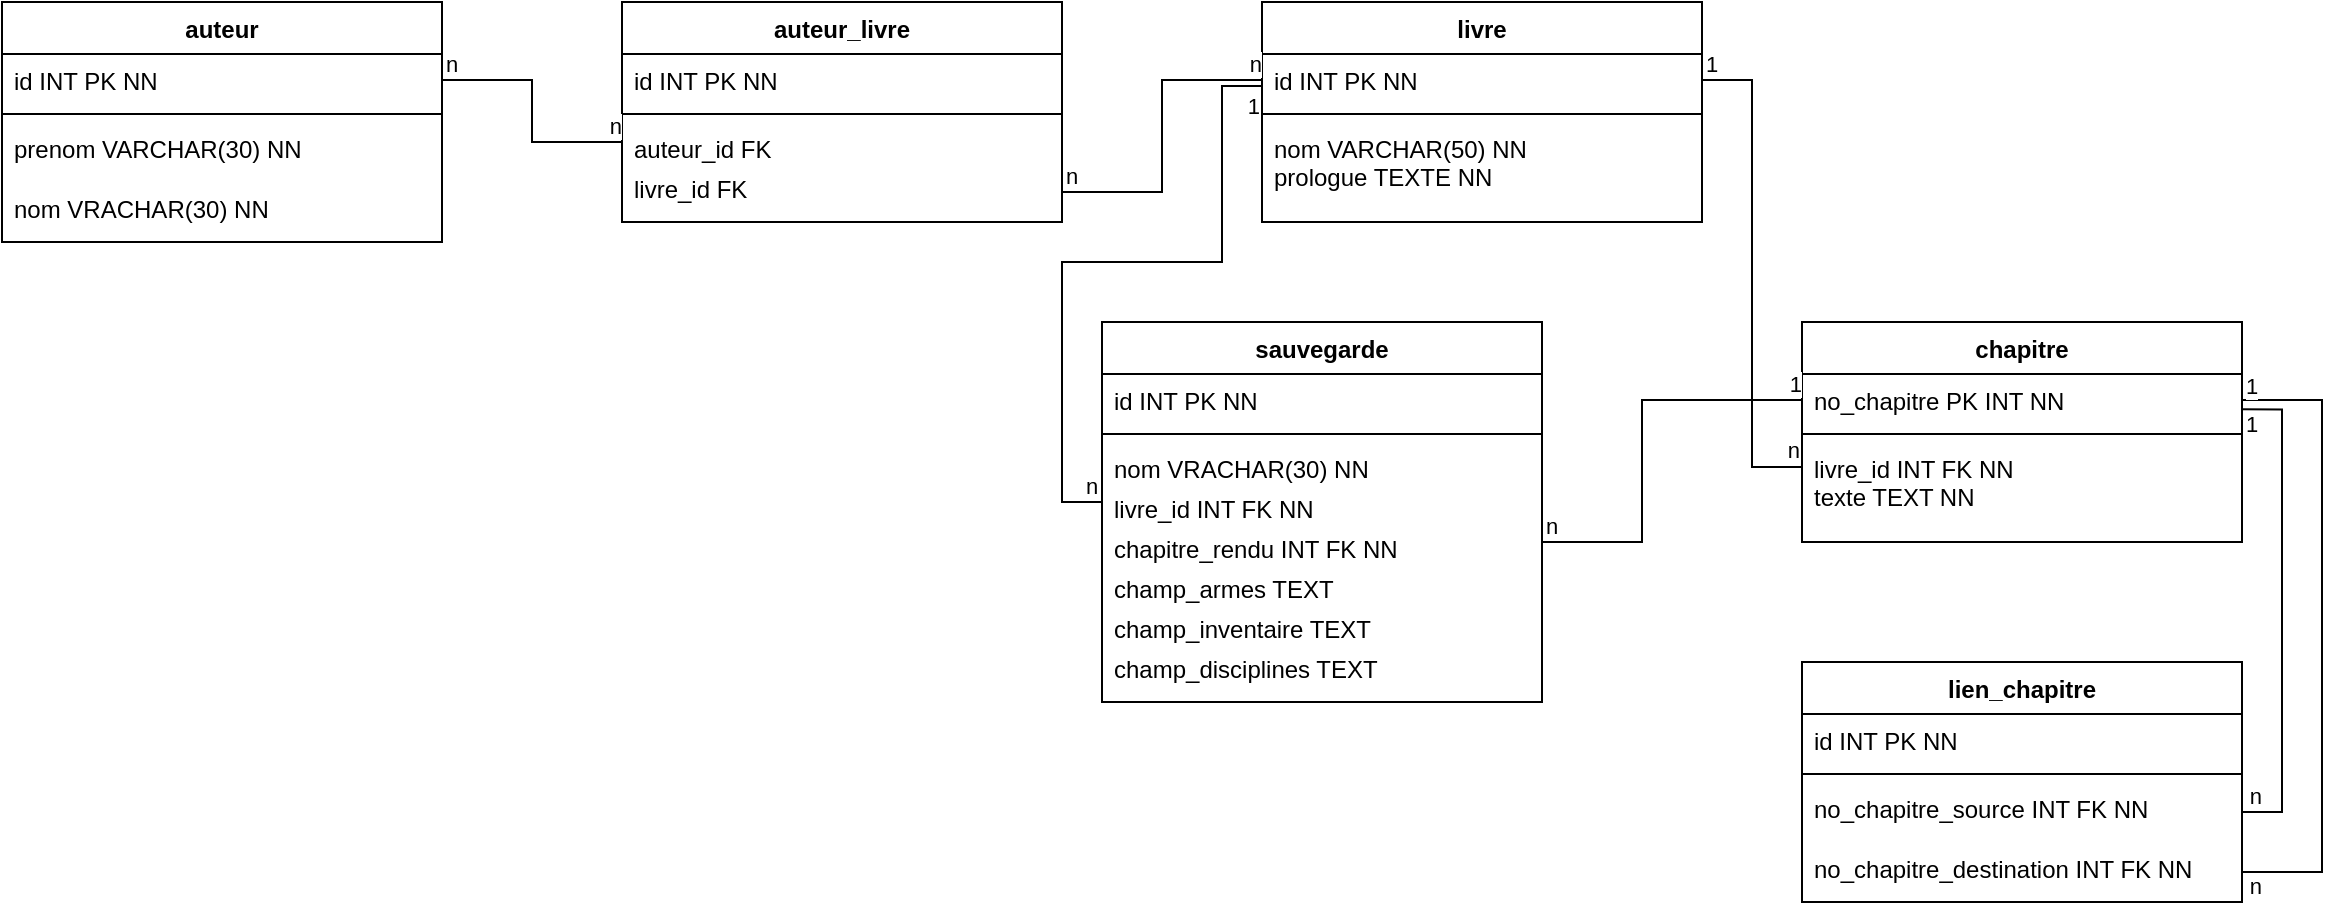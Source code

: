 <mxfile version="20.5.3" type="device"><diagram id="_yhc9MPSbgSZcNt6Nlfv" name="Page-1"><mxGraphModel dx="1504" dy="681" grid="1" gridSize="10" guides="1" tooltips="1" connect="1" arrows="1" fold="1" page="1" pageScale="1" pageWidth="1400" pageHeight="700" math="0" shadow="0"><root><mxCell id="0"/><mxCell id="1" parent="0"/><mxCell id="9aMPmygyo-OPx1wmaG7k-5" value="chapitre" style="swimlane;fontStyle=1;align=center;verticalAlign=top;childLayout=stackLayout;horizontal=1;startSize=26;horizontalStack=0;resizeParent=1;resizeParentMax=0;resizeLast=0;collapsible=1;marginBottom=0;" parent="1" vertex="1"><mxGeometry x="1100" y="190" width="220" height="110" as="geometry"/></mxCell><mxCell id="9aMPmygyo-OPx1wmaG7k-6" value="no_chapitre PK INT NN" style="text;strokeColor=none;fillColor=none;align=left;verticalAlign=top;spacingLeft=4;spacingRight=4;overflow=hidden;rotatable=0;points=[[0,0.5],[1,0.5]];portConstraint=eastwest;" parent="9aMPmygyo-OPx1wmaG7k-5" vertex="1"><mxGeometry y="26" width="220" height="26" as="geometry"/></mxCell><mxCell id="9aMPmygyo-OPx1wmaG7k-7" value="" style="line;strokeWidth=1;fillColor=none;align=left;verticalAlign=middle;spacingTop=-1;spacingLeft=3;spacingRight=3;rotatable=0;labelPosition=right;points=[];portConstraint=eastwest;strokeColor=inherit;" parent="9aMPmygyo-OPx1wmaG7k-5" vertex="1"><mxGeometry y="52" width="220" height="8" as="geometry"/></mxCell><mxCell id="9aMPmygyo-OPx1wmaG7k-8" value="livre_id INT FK NN&#10;texte TEXT NN" style="text;strokeColor=none;fillColor=none;align=left;verticalAlign=top;spacingLeft=4;spacingRight=4;overflow=hidden;rotatable=0;points=[[0,0.5],[1,0.5]];portConstraint=eastwest;" parent="9aMPmygyo-OPx1wmaG7k-5" vertex="1"><mxGeometry y="60" width="220" height="50" as="geometry"/></mxCell><mxCell id="9aMPmygyo-OPx1wmaG7k-13" value="livre" style="swimlane;fontStyle=1;align=center;verticalAlign=top;childLayout=stackLayout;horizontal=1;startSize=26;horizontalStack=0;resizeParent=1;resizeParentMax=0;resizeLast=0;collapsible=1;marginBottom=0;" parent="1" vertex="1"><mxGeometry x="830" y="30" width="220" height="110" as="geometry"/></mxCell><mxCell id="9aMPmygyo-OPx1wmaG7k-14" value="id INT PK NN" style="text;strokeColor=none;fillColor=none;align=left;verticalAlign=top;spacingLeft=4;spacingRight=4;overflow=hidden;rotatable=0;points=[[0,0.5],[1,0.5]];portConstraint=eastwest;" parent="9aMPmygyo-OPx1wmaG7k-13" vertex="1"><mxGeometry y="26" width="220" height="26" as="geometry"/></mxCell><mxCell id="9aMPmygyo-OPx1wmaG7k-15" value="" style="line;strokeWidth=1;fillColor=none;align=left;verticalAlign=middle;spacingTop=-1;spacingLeft=3;spacingRight=3;rotatable=0;labelPosition=right;points=[];portConstraint=eastwest;strokeColor=inherit;" parent="9aMPmygyo-OPx1wmaG7k-13" vertex="1"><mxGeometry y="52" width="220" height="8" as="geometry"/></mxCell><mxCell id="9aMPmygyo-OPx1wmaG7k-16" value="nom VARCHAR(50) NN&#10;prologue TEXTE NN" style="text;strokeColor=none;fillColor=none;align=left;verticalAlign=top;spacingLeft=4;spacingRight=4;overflow=hidden;rotatable=0;points=[[0,0.5],[1,0.5]];portConstraint=eastwest;" parent="9aMPmygyo-OPx1wmaG7k-13" vertex="1"><mxGeometry y="60" width="220" height="50" as="geometry"/></mxCell><mxCell id="9aMPmygyo-OPx1wmaG7k-21" value="auteur" style="swimlane;fontStyle=1;align=center;verticalAlign=top;childLayout=stackLayout;horizontal=1;startSize=26;horizontalStack=0;resizeParent=1;resizeParentMax=0;resizeLast=0;collapsible=1;marginBottom=0;" parent="1" vertex="1"><mxGeometry x="200" y="30" width="220" height="120" as="geometry"/></mxCell><mxCell id="9aMPmygyo-OPx1wmaG7k-22" value="id INT PK NN" style="text;strokeColor=none;fillColor=none;align=left;verticalAlign=top;spacingLeft=4;spacingRight=4;overflow=hidden;rotatable=0;points=[[0,0.5],[1,0.5]];portConstraint=eastwest;" parent="9aMPmygyo-OPx1wmaG7k-21" vertex="1"><mxGeometry y="26" width="220" height="26" as="geometry"/></mxCell><mxCell id="9aMPmygyo-OPx1wmaG7k-23" value="" style="line;strokeWidth=1;fillColor=none;align=left;verticalAlign=middle;spacingTop=-1;spacingLeft=3;spacingRight=3;rotatable=0;labelPosition=right;points=[];portConstraint=eastwest;strokeColor=inherit;" parent="9aMPmygyo-OPx1wmaG7k-21" vertex="1"><mxGeometry y="52" width="220" height="8" as="geometry"/></mxCell><mxCell id="9aMPmygyo-OPx1wmaG7k-24" value="prenom VARCHAR(30) NN" style="text;strokeColor=none;fillColor=none;align=left;verticalAlign=top;spacingLeft=4;spacingRight=4;overflow=hidden;rotatable=0;points=[[0,0.5],[1,0.5]];portConstraint=eastwest;" parent="9aMPmygyo-OPx1wmaG7k-21" vertex="1"><mxGeometry y="60" width="220" height="30" as="geometry"/></mxCell><mxCell id="sCmcbmA44xTQjUz3aSrX-2" value="nom VRACHAR(30) NN" style="text;strokeColor=none;fillColor=none;align=left;verticalAlign=top;spacingLeft=4;spacingRight=4;overflow=hidden;rotatable=0;points=[[0,0.5],[1,0.5]];portConstraint=eastwest;" vertex="1" parent="9aMPmygyo-OPx1wmaG7k-21"><mxGeometry y="90" width="220" height="30" as="geometry"/></mxCell><mxCell id="9aMPmygyo-OPx1wmaG7k-25" value="auteur_livre" style="swimlane;fontStyle=1;align=center;verticalAlign=top;childLayout=stackLayout;horizontal=1;startSize=26;horizontalStack=0;resizeParent=1;resizeParentMax=0;resizeLast=0;collapsible=1;marginBottom=0;" parent="1" vertex="1"><mxGeometry x="510" y="30" width="220" height="110" as="geometry"/></mxCell><mxCell id="9aMPmygyo-OPx1wmaG7k-26" value="id INT PK NN" style="text;strokeColor=none;fillColor=none;align=left;verticalAlign=top;spacingLeft=4;spacingRight=4;overflow=hidden;rotatable=0;points=[[0,0.5],[1,0.5]];portConstraint=eastwest;" parent="9aMPmygyo-OPx1wmaG7k-25" vertex="1"><mxGeometry y="26" width="220" height="26" as="geometry"/></mxCell><mxCell id="9aMPmygyo-OPx1wmaG7k-27" value="" style="line;strokeWidth=1;fillColor=none;align=left;verticalAlign=middle;spacingTop=-1;spacingLeft=3;spacingRight=3;rotatable=0;labelPosition=right;points=[];portConstraint=eastwest;strokeColor=inherit;" parent="9aMPmygyo-OPx1wmaG7k-25" vertex="1"><mxGeometry y="52" width="220" height="8" as="geometry"/></mxCell><mxCell id="9aMPmygyo-OPx1wmaG7k-28" value="auteur_id FK" style="text;strokeColor=none;fillColor=none;align=left;verticalAlign=top;spacingLeft=4;spacingRight=4;overflow=hidden;rotatable=0;points=[[0,0.5],[1,0.5]];portConstraint=eastwest;" parent="9aMPmygyo-OPx1wmaG7k-25" vertex="1"><mxGeometry y="60" width="220" height="20" as="geometry"/></mxCell><mxCell id="sCmcbmA44xTQjUz3aSrX-1" value="livre_id FK" style="text;strokeColor=none;fillColor=none;align=left;verticalAlign=top;spacingLeft=4;spacingRight=4;overflow=hidden;rotatable=0;points=[[0,0.5],[1,0.5]];portConstraint=eastwest;" vertex="1" parent="9aMPmygyo-OPx1wmaG7k-25"><mxGeometry y="80" width="220" height="30" as="geometry"/></mxCell><mxCell id="9aMPmygyo-OPx1wmaG7k-32" value="" style="endArrow=none;html=1;edgeStyle=orthogonalEdgeStyle;rounded=0;exitX=1;exitY=0.5;exitDx=0;exitDy=0;entryX=0;entryY=0.5;entryDx=0;entryDy=0;" parent="1" source="9aMPmygyo-OPx1wmaG7k-22" target="9aMPmygyo-OPx1wmaG7k-28" edge="1"><mxGeometry relative="1" as="geometry"><mxPoint x="460" y="180" as="sourcePoint"/><mxPoint x="620" y="180" as="targetPoint"/></mxGeometry></mxCell><mxCell id="9aMPmygyo-OPx1wmaG7k-33" value="n" style="edgeLabel;resizable=0;html=1;align=left;verticalAlign=bottom;" parent="9aMPmygyo-OPx1wmaG7k-32" connectable="0" vertex="1"><mxGeometry x="-1" relative="1" as="geometry"/></mxCell><mxCell id="9aMPmygyo-OPx1wmaG7k-34" value="n" style="edgeLabel;resizable=0;html=1;align=right;verticalAlign=bottom;" parent="9aMPmygyo-OPx1wmaG7k-32" connectable="0" vertex="1"><mxGeometry x="1" relative="1" as="geometry"/></mxCell><mxCell id="9aMPmygyo-OPx1wmaG7k-35" value="" style="endArrow=none;html=1;edgeStyle=orthogonalEdgeStyle;rounded=0;exitX=1;exitY=0.5;exitDx=0;exitDy=0;entryX=0;entryY=0.5;entryDx=0;entryDy=0;" parent="1" source="sCmcbmA44xTQjUz3aSrX-1" target="9aMPmygyo-OPx1wmaG7k-14" edge="1"><mxGeometry relative="1" as="geometry"><mxPoint x="740.88" y="140" as="sourcePoint"/><mxPoint x="830.0" y="175.2" as="targetPoint"/></mxGeometry></mxCell><mxCell id="9aMPmygyo-OPx1wmaG7k-36" value="n" style="edgeLabel;resizable=0;html=1;align=left;verticalAlign=bottom;" parent="9aMPmygyo-OPx1wmaG7k-35" connectable="0" vertex="1"><mxGeometry x="-1" relative="1" as="geometry"/></mxCell><mxCell id="9aMPmygyo-OPx1wmaG7k-37" value="n" style="edgeLabel;resizable=0;html=1;align=right;verticalAlign=bottom;" parent="9aMPmygyo-OPx1wmaG7k-35" connectable="0" vertex="1"><mxGeometry x="1" relative="1" as="geometry"/></mxCell><mxCell id="9aMPmygyo-OPx1wmaG7k-38" value="" style="endArrow=none;html=1;edgeStyle=orthogonalEdgeStyle;rounded=0;exitX=1;exitY=0.5;exitDx=0;exitDy=0;entryX=0.001;entryY=0.249;entryDx=0;entryDy=0;entryPerimeter=0;" parent="1" source="9aMPmygyo-OPx1wmaG7k-14" target="9aMPmygyo-OPx1wmaG7k-8" edge="1"><mxGeometry relative="1" as="geometry"><mxPoint x="1080" y="99.2" as="sourcePoint"/><mxPoint x="1177.58" y="40" as="targetPoint"/></mxGeometry></mxCell><mxCell id="9aMPmygyo-OPx1wmaG7k-39" value="1" style="edgeLabel;resizable=0;html=1;align=left;verticalAlign=bottom;" parent="9aMPmygyo-OPx1wmaG7k-38" connectable="0" vertex="1"><mxGeometry x="-1" relative="1" as="geometry"/></mxCell><mxCell id="9aMPmygyo-OPx1wmaG7k-40" value="n" style="edgeLabel;resizable=0;html=1;align=right;verticalAlign=bottom;" parent="9aMPmygyo-OPx1wmaG7k-38" connectable="0" vertex="1"><mxGeometry x="1" relative="1" as="geometry"/></mxCell><mxCell id="9aMPmygyo-OPx1wmaG7k-41" value="sauvegarde" style="swimlane;fontStyle=1;align=center;verticalAlign=top;childLayout=stackLayout;horizontal=1;startSize=26;horizontalStack=0;resizeParent=1;resizeParentMax=0;resizeLast=0;collapsible=1;marginBottom=0;" parent="1" vertex="1"><mxGeometry x="750" y="190" width="220" height="190" as="geometry"/></mxCell><mxCell id="9aMPmygyo-OPx1wmaG7k-42" value="id INT PK NN" style="text;strokeColor=none;fillColor=none;align=left;verticalAlign=top;spacingLeft=4;spacingRight=4;overflow=hidden;rotatable=0;points=[[0,0.5],[1,0.5]];portConstraint=eastwest;" parent="9aMPmygyo-OPx1wmaG7k-41" vertex="1"><mxGeometry y="26" width="220" height="26" as="geometry"/></mxCell><mxCell id="9aMPmygyo-OPx1wmaG7k-43" value="" style="line;strokeWidth=1;fillColor=none;align=left;verticalAlign=middle;spacingTop=-1;spacingLeft=3;spacingRight=3;rotatable=0;labelPosition=right;points=[];portConstraint=eastwest;strokeColor=inherit;" parent="9aMPmygyo-OPx1wmaG7k-41" vertex="1"><mxGeometry y="52" width="220" height="8" as="geometry"/></mxCell><mxCell id="9aMPmygyo-OPx1wmaG7k-44" value="nom VRACHAR(30) NN" style="text;strokeColor=none;fillColor=none;align=left;verticalAlign=top;spacingLeft=4;spacingRight=4;overflow=hidden;rotatable=0;points=[[0,0.5],[1,0.5]];portConstraint=eastwest;" parent="9aMPmygyo-OPx1wmaG7k-41" vertex="1"><mxGeometry y="60" width="220" height="20" as="geometry"/></mxCell><mxCell id="ESztEuHJWu6zmnxe7k8i-1" value="livre_id INT FK NN" style="text;strokeColor=none;fillColor=none;align=left;verticalAlign=top;spacingLeft=4;spacingRight=4;overflow=hidden;rotatable=0;points=[[0,0.5],[1,0.5]];portConstraint=eastwest;" parent="9aMPmygyo-OPx1wmaG7k-41" vertex="1"><mxGeometry y="80" width="220" height="20" as="geometry"/></mxCell><mxCell id="ESztEuHJWu6zmnxe7k8i-2" value="chapitre_rendu INT FK NN" style="text;strokeColor=none;fillColor=none;align=left;verticalAlign=top;spacingLeft=4;spacingRight=4;overflow=hidden;rotatable=0;points=[[0,0.5],[1,0.5]];portConstraint=eastwest;" parent="9aMPmygyo-OPx1wmaG7k-41" vertex="1"><mxGeometry y="100" width="220" height="20" as="geometry"/></mxCell><mxCell id="ESztEuHJWu6zmnxe7k8i-3" value="champ_armes TEXT" style="text;strokeColor=none;fillColor=none;align=left;verticalAlign=top;spacingLeft=4;spacingRight=4;overflow=hidden;rotatable=0;points=[[0,0.5],[1,0.5]];portConstraint=eastwest;" parent="9aMPmygyo-OPx1wmaG7k-41" vertex="1"><mxGeometry y="120" width="220" height="20" as="geometry"/></mxCell><mxCell id="ESztEuHJWu6zmnxe7k8i-4" value="champ_inventaire TEXT" style="text;strokeColor=none;fillColor=none;align=left;verticalAlign=top;spacingLeft=4;spacingRight=4;overflow=hidden;rotatable=0;points=[[0,0.5],[1,0.5]];portConstraint=eastwest;" parent="9aMPmygyo-OPx1wmaG7k-41" vertex="1"><mxGeometry y="140" width="220" height="20" as="geometry"/></mxCell><mxCell id="ESztEuHJWu6zmnxe7k8i-5" value="champ_disciplines TEXT" style="text;strokeColor=none;fillColor=none;align=left;verticalAlign=top;spacingLeft=4;spacingRight=4;overflow=hidden;rotatable=0;points=[[0,0.5],[1,0.5]];portConstraint=eastwest;" parent="9aMPmygyo-OPx1wmaG7k-41" vertex="1"><mxGeometry y="160" width="220" height="30" as="geometry"/></mxCell><mxCell id="9aMPmygyo-OPx1wmaG7k-45" value="" style="endArrow=none;html=1;edgeStyle=orthogonalEdgeStyle;rounded=0;entryX=0;entryY=0.5;entryDx=0;entryDy=0;" parent="1" source="ESztEuHJWu6zmnxe7k8i-2" target="9aMPmygyo-OPx1wmaG7k-6" edge="1"><mxGeometry relative="1" as="geometry"><mxPoint x="430" y="300" as="sourcePoint"/><mxPoint x="519.12" y="335.2" as="targetPoint"/><Array as="points"><mxPoint x="1020" y="300"/><mxPoint x="1020" y="229"/></Array></mxGeometry></mxCell><mxCell id="9aMPmygyo-OPx1wmaG7k-46" value="n" style="edgeLabel;resizable=0;html=1;align=left;verticalAlign=bottom;" parent="9aMPmygyo-OPx1wmaG7k-45" connectable="0" vertex="1"><mxGeometry x="-1" relative="1" as="geometry"/></mxCell><mxCell id="9aMPmygyo-OPx1wmaG7k-47" value="1" style="edgeLabel;resizable=0;html=1;align=right;verticalAlign=bottom;" parent="9aMPmygyo-OPx1wmaG7k-45" connectable="0" vertex="1"><mxGeometry x="1" relative="1" as="geometry"/></mxCell><mxCell id="9aMPmygyo-OPx1wmaG7k-48" value="" style="endArrow=none;html=1;edgeStyle=orthogonalEdgeStyle;rounded=0;entryX=-0.001;entryY=0.619;entryDx=0;entryDy=0;exitX=0;exitY=0.5;exitDx=0;exitDy=0;entryPerimeter=0;" parent="1" source="ESztEuHJWu6zmnxe7k8i-1" target="9aMPmygyo-OPx1wmaG7k-14" edge="1"><mxGeometry relative="1" as="geometry"><mxPoint x="720" y="280" as="sourcePoint"/><mxPoint x="820" y="80" as="targetPoint"/><Array as="points"><mxPoint x="730" y="280"/><mxPoint x="730" y="160"/><mxPoint x="810" y="160"/><mxPoint x="810" y="72"/><mxPoint x="830" y="72"/></Array></mxGeometry></mxCell><mxCell id="9aMPmygyo-OPx1wmaG7k-49" value="n" style="edgeLabel;resizable=0;html=1;align=left;verticalAlign=bottom;" parent="9aMPmygyo-OPx1wmaG7k-48" connectable="0" vertex="1"><mxGeometry x="-1" relative="1" as="geometry"><mxPoint x="-10" as="offset"/></mxGeometry></mxCell><mxCell id="9aMPmygyo-OPx1wmaG7k-50" value="1" style="edgeLabel;resizable=0;html=1;align=right;verticalAlign=bottom;" parent="9aMPmygyo-OPx1wmaG7k-48" connectable="0" vertex="1"><mxGeometry x="1" relative="1" as="geometry"><mxPoint y="18" as="offset"/></mxGeometry></mxCell><mxCell id="9aMPmygyo-OPx1wmaG7k-82" value="lien_chapitre" style="swimlane;fontStyle=1;align=center;verticalAlign=top;childLayout=stackLayout;horizontal=1;startSize=26;horizontalStack=0;resizeParent=1;resizeParentMax=0;resizeLast=0;collapsible=1;marginBottom=0;" parent="1" vertex="1"><mxGeometry x="1100" y="360" width="220" height="120" as="geometry"/></mxCell><mxCell id="9aMPmygyo-OPx1wmaG7k-83" value="id INT PK NN" style="text;strokeColor=none;fillColor=none;align=left;verticalAlign=top;spacingLeft=4;spacingRight=4;overflow=hidden;rotatable=0;points=[[0,0.5],[1,0.5]];portConstraint=eastwest;" parent="9aMPmygyo-OPx1wmaG7k-82" vertex="1"><mxGeometry y="26" width="220" height="26" as="geometry"/></mxCell><mxCell id="9aMPmygyo-OPx1wmaG7k-84" value="" style="line;strokeWidth=1;fillColor=none;align=left;verticalAlign=middle;spacingTop=-1;spacingLeft=3;spacingRight=3;rotatable=0;labelPosition=right;points=[];portConstraint=eastwest;strokeColor=inherit;" parent="9aMPmygyo-OPx1wmaG7k-82" vertex="1"><mxGeometry y="52" width="220" height="8" as="geometry"/></mxCell><mxCell id="9aMPmygyo-OPx1wmaG7k-85" value="no_chapitre_source INT FK NN" style="text;strokeColor=none;fillColor=none;align=left;verticalAlign=top;spacingLeft=4;spacingRight=4;overflow=hidden;rotatable=0;points=[[0,0.5],[1,0.5]];portConstraint=eastwest;" parent="9aMPmygyo-OPx1wmaG7k-82" vertex="1"><mxGeometry y="60" width="220" height="30" as="geometry"/></mxCell><mxCell id="sCmcbmA44xTQjUz3aSrX-3" value="no_chapitre_destination INT FK NN" style="text;strokeColor=none;fillColor=none;align=left;verticalAlign=top;spacingLeft=4;spacingRight=4;overflow=hidden;rotatable=0;points=[[0,0.5],[1,0.5]];portConstraint=eastwest;" vertex="1" parent="9aMPmygyo-OPx1wmaG7k-82"><mxGeometry y="90" width="220" height="30" as="geometry"/></mxCell><mxCell id="9aMPmygyo-OPx1wmaG7k-86" value="" style="endArrow=none;html=1;edgeStyle=orthogonalEdgeStyle;rounded=0;entryX=1;entryY=0.5;entryDx=0;entryDy=0;exitX=0.999;exitY=0.679;exitDx=0;exitDy=0;exitPerimeter=0;" parent="1" source="9aMPmygyo-OPx1wmaG7k-6" target="9aMPmygyo-OPx1wmaG7k-85" edge="1"><mxGeometry relative="1" as="geometry"><mxPoint x="1320" y="230" as="sourcePoint"/><mxPoint x="1360" y="410" as="targetPoint"/><Array as="points"><mxPoint x="1340" y="234"/><mxPoint x="1340" y="435"/></Array></mxGeometry></mxCell><mxCell id="9aMPmygyo-OPx1wmaG7k-87" value="1" style="edgeLabel;resizable=0;html=1;align=left;verticalAlign=bottom;" parent="9aMPmygyo-OPx1wmaG7k-86" connectable="0" vertex="1"><mxGeometry x="-1" relative="1" as="geometry"><mxPoint y="16" as="offset"/></mxGeometry></mxCell><mxCell id="9aMPmygyo-OPx1wmaG7k-88" value="n" style="edgeLabel;resizable=0;html=1;align=right;verticalAlign=bottom;" parent="9aMPmygyo-OPx1wmaG7k-86" connectable="0" vertex="1"><mxGeometry x="1" relative="1" as="geometry"><mxPoint x="10" as="offset"/></mxGeometry></mxCell><mxCell id="9aMPmygyo-OPx1wmaG7k-89" value="" style="endArrow=none;html=1;edgeStyle=orthogonalEdgeStyle;rounded=0;exitX=1;exitY=0.5;exitDx=0;exitDy=0;entryX=1;entryY=0.5;entryDx=0;entryDy=0;" parent="1" edge="1" target="sCmcbmA44xTQjUz3aSrX-3" source="9aMPmygyo-OPx1wmaG7k-6"><mxGeometry relative="1" as="geometry"><mxPoint x="1340" y="210" as="sourcePoint"/><mxPoint x="1330" y="450" as="targetPoint"/><Array as="points"><mxPoint x="1360" y="229"/><mxPoint x="1360" y="465"/></Array></mxGeometry></mxCell><mxCell id="9aMPmygyo-OPx1wmaG7k-90" value="1" style="edgeLabel;resizable=0;html=1;align=left;verticalAlign=bottom;" parent="9aMPmygyo-OPx1wmaG7k-89" connectable="0" vertex="1"><mxGeometry x="-1" relative="1" as="geometry"><mxPoint y="1" as="offset"/></mxGeometry></mxCell><mxCell id="9aMPmygyo-OPx1wmaG7k-91" value="n" style="edgeLabel;resizable=0;html=1;align=right;verticalAlign=bottom;" parent="9aMPmygyo-OPx1wmaG7k-89" connectable="0" vertex="1"><mxGeometry x="1" relative="1" as="geometry"><mxPoint x="10" y="15" as="offset"/></mxGeometry></mxCell></root></mxGraphModel></diagram></mxfile>